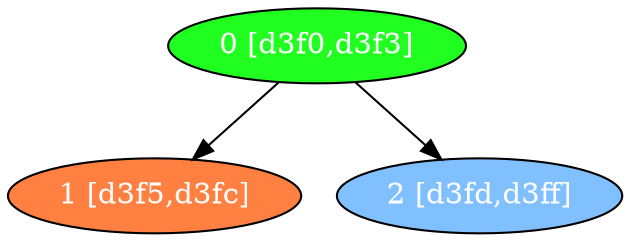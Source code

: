 diGraph libnss3{
	libnss3_0  [style=filled fillcolor="#20FF20" fontcolor="#ffffff" shape=oval label="0 [d3f0,d3f3]"]
	libnss3_1  [style=filled fillcolor="#FF8040" fontcolor="#ffffff" shape=oval label="1 [d3f5,d3fc]"]
	libnss3_2  [style=filled fillcolor="#80C0FF" fontcolor="#ffffff" shape=oval label="2 [d3fd,d3ff]"]

	libnss3_0 -> libnss3_1
	libnss3_0 -> libnss3_2
}